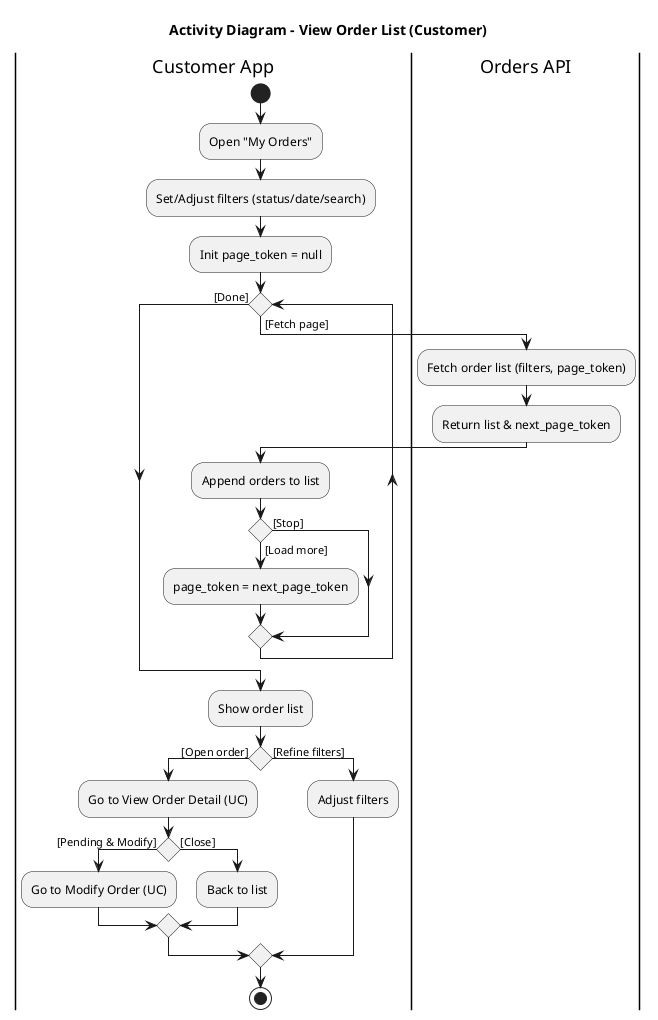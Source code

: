 @startuml Activity_View_Order_List
title Activity Diagram - View Order List (Customer)

|Customer App|
start
:Open "My Orders";
:Set/Adjust filters (status/date/search);
:Init page_token = null;

' ---- pagination loop ----
while () is ([Fetch page])
  |Orders API|
  :Fetch order list (filters, page_token);
  :Return list & next_page_token;

  |Customer App|
  :Append orders to list;
  if () then ([Load more])
    :page_token = next_page_token;
  else ([Stop])
  endif
endwhile ([Done])

|Customer App|
:Show order list;
if () then ([Open order])
  :Go to View Order Detail (UC);
  if () then ([Pending & Modify])
    :Go to Modify Order (UC);
  else ([Close])
    :Back to list;
  endif
else ([Refine filters])
  :Adjust filters;
  ' (선택) 다시 조회하려면 위 페이징 루프로 돌아감
endif
stop
@enduml
